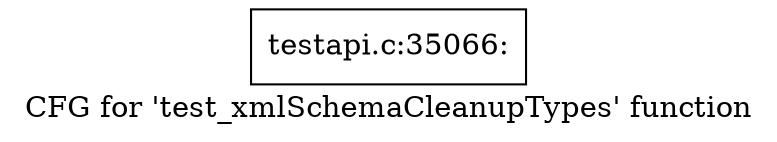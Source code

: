digraph "CFG for 'test_xmlSchemaCleanupTypes' function" {
	label="CFG for 'test_xmlSchemaCleanupTypes' function";

	Node0x4a34900 [shape=record,label="{testapi.c:35066:}"];
}
